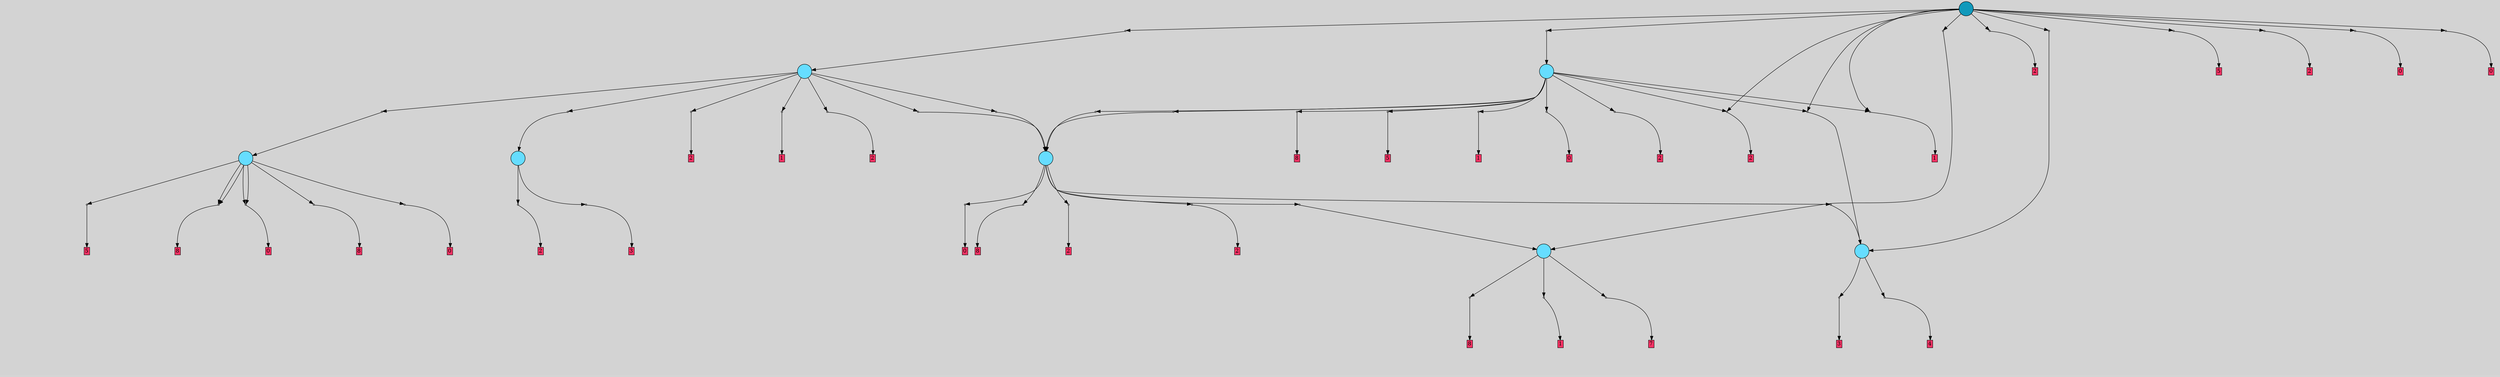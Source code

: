 // File exported with GEGELATI v1.3.1
// On the 2024-04-14 07:28:36
// With the File::TPGGraphDotExporter
digraph{
	graph[pad = "0.212, 0.055" bgcolor = lightgray]
	node[shape=circle style = filled label = ""]
		T2 [fillcolor="#66ddff"]
		T3 [fillcolor="#66ddff"]
		T7 [fillcolor="#66ddff"]
		T81 [fillcolor="#66ddff"]
		T159 [fillcolor="#66ddff"]
		T254 [fillcolor="#66ddff"]
		T311 [fillcolor="#66ddff"]
		T410 [fillcolor="#1199bb"]
		P20426 [fillcolor="#cccccc" shape=point] //
		I20426 [shape=box style=invis label="5|0&2|1#1|2#3|7#0|4&#92;n1|0&4|6#1|6#2|1#0|7&#92;n3|1&1|5#1|1#3|7#3|5&#92;n6|7&4|2#0|6#3|6#2|2&#92;n0|6&2|5#2|2#2|6#3|6&#92;n1|4&0|1#0|3#3|0#1|5&#92;n4|1&3|4#1|6#1|6#2|1&#92;n4|1&1|5#4|4#0|0#4|4&#92;n3|5&0|7#4|5#1|3#0|6&#92;n"]
		P20426 -> I20426[style=invis]
		A11457 [fillcolor="#ff3366" shape=box margin=0.03 width=0 height=0 label="2"]
		T2 -> P20426 -> A11457
		P20427 [fillcolor="#cccccc" shape=point] //
		I20427 [shape=box style=invis label="5|1&2|5#3|6#0|3#1|3&#92;n7|0&4|3#0|1#0|7#2|1&#92;n3|4&1|5#3|5#0|3#2|7&#92;n5|6&1|3#3|2#0|2#0|3&#92;n4|2&4|3#4|7#2|0#2|0&#92;n5|1&2|2#4|2#1|6#2|6&#92;n4|2&2|0#3|7#1|1#1|0&#92;n6|6&3|6#3|0#2|5#1|0&#92;n7|7&4|6#4|0#3|2#2|3&#92;n"]
		P20427 -> I20427[style=invis]
		A11458 [fillcolor="#ff3366" shape=box margin=0.03 width=0 height=0 label="3"]
		T2 -> P20427 -> A11458
		P20428 [fillcolor="#cccccc" shape=point] //
		I20428 [shape=box style=invis label="2|2&0|1#3|6#2|3#1|3&#92;n7|1&3|6#3|3#2|2#1|6&#92;n5|6&2|3#0|0#3|2#0|1&#92;n4|7&1|0#2|4#4|0#0|4&#92;n4|5&0|3#3|4#3|4#3|3&#92;n1|2&2|7#3|3#1|5#3|1&#92;n"]
		P20428 -> I20428[style=invis]
		A11459 [fillcolor="#ff3366" shape=box margin=0.03 width=0 height=0 label="3"]
		T3 -> P20428 -> A11459
		P20429 [fillcolor="#cccccc" shape=point] //
		I20429 [shape=box style=invis label="7|6&1|0#1|3#2|6#0|6&#92;n2|2&1|1#4|4#0|0#4|0&#92;n4|0&4|0#4|5#1|6#3|0&#92;n3|3&1|1#1|1#1|5#3|7&#92;n"]
		P20429 -> I20429[style=invis]
		A11460 [fillcolor="#ff3366" shape=box margin=0.03 width=0 height=0 label="4"]
		T3 -> P20429 -> A11460
		P20430 [fillcolor="#cccccc" shape=point] //
		I20430 [shape=box style=invis label="3|7&1|4#2|0#4|5#2|4&#92;n2|0&4|0#3|1#3|3#1|6&#92;n4|3&0|3#0|0#1|6#0|0&#92;n6|7&1|3#0|5#1|4#0|7&#92;n7|0&4|1#0|0#2|4#0|1&#92;n1|0&1|5#3|4#1|6#2|3&#92;n0|1&0|7#4|5#0|3#3|4&#92;n1|0&2|5#2|3#2|3#3|1&#92;n5|3&1|1#2|5#4|2#2|7&#92;n6|7&0|2#0|0#0|3#1|2&#92;n"]
		P20430 -> I20430[style=invis]
		A11461 [fillcolor="#ff3366" shape=box margin=0.03 width=0 height=0 label="7"]
		T7 -> P20430 -> A11461
		P20431 [fillcolor="#cccccc" shape=point] //
		I20431 [shape=box style=invis label="1|0&1|0#0|6#2|5#1|0&#92;n0|5&0|2#4|3#3|3#3|2&#92;n6|2&3|5#4|4#2|6#4|2&#92;n6|6&4|4#2|1#4|5#0|1&#92;n2|1&2|0#0|4#3|6#0|2&#92;n"]
		P20431 -> I20431[style=invis]
		A11462 [fillcolor="#ff3366" shape=box margin=0.03 width=0 height=0 label="8"]
		T7 -> P20431 -> A11462
		P20432 [fillcolor="#cccccc" shape=point] //
		I20432 [shape=box style=invis label="0|1&2|3#2|1#0|4#1|2&#92;n"]
		P20432 -> I20432[style=invis]
		A11463 [fillcolor="#ff3366" shape=box margin=0.03 width=0 height=0 label="1"]
		T7 -> P20432 -> A11463
		P20433 [fillcolor="#cccccc" shape=point] //
		I20433 [shape=box style=invis label="1|1&0|1#3|7#4|6#0|5&#92;n0|0&1|6#3|2#1|4#2|2&#92;n3|4&1|3#2|2#2|7#0|7&#92;n1|7&3|4#3|6#2|2#2|4&#92;n"]
		P20433 -> I20433[style=invis]
		A11464 [fillcolor="#ff3366" shape=box margin=0.03 width=0 height=0 label="8"]
		T81 -> P20433 -> A11464
		P20434 [fillcolor="#cccccc" shape=point] //
		I20434 [shape=box style=invis label="5|7&1|7#1|3#2|2#2|6&#92;n7|7&2|7#3|5#3|7#2|6&#92;n2|4&4|3#2|1#4|0#1|6&#92;n5|5&2|7#3|0#1|2#3|3&#92;n7|2&0|5#0|7#4|3#4|4&#92;n7|4&0|5#2|0#4|4#1|3&#92;n2|2&4|3#4|4#1|7#1|0&#92;n1|5&4|3#3|4#0|0#2|4&#92;n2|0&2|5#2|6#1|3#3|6&#92;n0|1&0|2#2|5#1|7#1|0&#92;n"]
		P20434 -> I20434[style=invis]
		A11465 [fillcolor="#ff3366" shape=box margin=0.03 width=0 height=0 label="0"]
		T81 -> P20434 -> A11465
		P20435 [fillcolor="#cccccc" shape=point] //
		I20435 [shape=box style=invis label="3|0&2|0#1|4#3|5#4|7&#92;n3|7&2|4#3|0#1|6#4|5&#92;n3|1&1|2#0|7#0|4#0|1&#92;n2|0&0|7#2|5#2|6#4|4&#92;n"]
		P20435 -> I20435[style=invis]
		A11466 [fillcolor="#ff3366" shape=box margin=0.03 width=0 height=0 label="8"]
		T81 -> P20435 -> A11466
		T81 -> P20433
		P20436 [fillcolor="#cccccc" shape=point] //
		I20436 [shape=box style=invis label="7|4&1|6#0|1#4|5#1|5&#92;n4|1&4|7#0|1#3|2#1|7&#92;n4|0&1|0#1|6#2|4#2|1&#92;n5|1&0|4#4|6#2|3#3|3&#92;n6|5&2|2#1|3#2|4#0|0&#92;n4|0&2|2#1|5#3|2#0|0&#92;n7|3&1|1#2|1#2|6#2|1&#92;n"]
		P20436 -> I20436[style=invis]
		A11467 [fillcolor="#ff3366" shape=box margin=0.03 width=0 height=0 label="0"]
		T81 -> P20436 -> A11467
		T81 -> P20434
		P20437 [fillcolor="#cccccc" shape=point] //
		I20437 [shape=box style=invis label="4|0&2|6#1|1#1|2#4|2&#92;n0|6&1|5#2|0#3|5#2|2&#92;n0|7&4|4#3|2#4|7#2|4&#92;n1|2&4|3#4|0#1|1#0|0&#92;n0|1&2|2#1|4#3|1#1|6&#92;n6|6&1|0#0|5#2|1#4|5&#92;n5|2&1|1#1|6#2|0#4|0&#92;n5|7&2|1#4|6#1|4#0|3&#92;n"]
		P20437 -> I20437[style=invis]
		A11468 [fillcolor="#ff3366" shape=box margin=0.03 width=0 height=0 label="5"]
		T81 -> P20437 -> A11468
		P20438 [fillcolor="#cccccc" shape=point] //
		I20438 [shape=box style=invis label="0|4&3|6#1|0#4|5#1|4&#92;n2|1&3|2#0|1#0|3#0|4&#92;n0|0&0|6#3|3#0|7#3|5&#92;n4|2&4|3#1|7#4|1#0|0&#92;n0|4&4|5#0|7#2|0#2|3&#92;n6|3&1|2#2|1#1|6#4|7&#92;n1|5&1|2#1|6#4|6#4|6&#92;n6|3&2|1#1|3#0|7#2|7&#92;n"]
		P20438 -> I20438[style=invis]
		A11469 [fillcolor="#ff3366" shape=box margin=0.03 width=0 height=0 label="0"]
		T159 -> P20438 -> A11469
		P20439 [fillcolor="#cccccc" shape=point] //
		I20439 [shape=box style=invis label="6|2&0|4#2|7#2|6#0|5&#92;n2|6&0|7#4|7#2|7#4|3&#92;n3|5&2|0#0|6#0|1#2|4&#92;n2|5&4|2#1|7#4|0#1|7&#92;n2|0&1|5#3|0#2|2#3|6&#92;n5|3&0|7#2|2#4|6#4|2&#92;n"]
		P20439 -> I20439[style=invis]
		T159 -> P20439 -> T3
		P20440 [fillcolor="#cccccc" shape=point] //
		I20440 [shape=box style=invis label="0|3&2|6#2|6#2|6#2|6&#92;n1|0&3|0#0|7#0|4#2|7&#92;n7|6&4|6#2|1#2|1#2|7&#92;n0|5&0|3#1|3#1|4#0|0&#92;n"]
		P20440 -> I20440[style=invis]
		A11470 [fillcolor="#ff3366" shape=box margin=0.03 width=0 height=0 label="8"]
		T159 -> P20440 -> A11470
		P20441 [fillcolor="#cccccc" shape=point] //
		I20441 [shape=box style=invis label="1|0&4|6#1|6#2|1#0|7&#92;n0|3&1|0#2|2#3|4#3|5&#92;n5|0&3|2#0|4#3|3#2|5&#92;n3|1&1|5#1|1#3|7#3|5&#92;n5|6&3|4#2|5#2|6#3|4&#92;n6|7&4|2#0|6#4|1#2|2&#92;n2|0&4|6#3|5#0|5#4|3&#92;n4|5&0|0#3|0#1|1#0|3&#92;n"]
		P20441 -> I20441[style=invis]
		A11471 [fillcolor="#ff3366" shape=box margin=0.03 width=0 height=0 label="2"]
		T159 -> P20441 -> A11471
		P20442 [fillcolor="#cccccc" shape=point] //
		I20442 [shape=box style=invis label="1|2&0|2#2|3#0|2#2|5&#92;n2|6&4|4#1|6#2|1#3|2&#92;n5|1&2|0#3|3#2|6#2|2&#92;n4|1&0|5#0|0#2|5#1|4&#92;n4|0&3|7#1|2#4|5#0|5&#92;n"]
		P20442 -> I20442[style=invis]
		T159 -> P20442 -> T7
		P20443 [fillcolor="#cccccc" shape=point] //
		I20443 [shape=box style=invis label="0|3&1|0#2|2#3|4#3|5&#92;n5|0&3|2#0|4#3|3#2|5&#92;n5|6&3|4#2|5#2|6#3|4&#92;n3|5&1|5#1|1#3|7#3|5&#92;n2|2&0|4#2|3#1|5#4|4&#92;n6|7&4|2#0|6#4|1#2|2&#92;n2|0&4|6#3|5#0|5#4|3&#92;n4|5&0|0#3|0#1|1#0|3&#92;n"]
		P20443 -> I20443[style=invis]
		A11472 [fillcolor="#ff3366" shape=box margin=0.03 width=0 height=0 label="2"]
		T159 -> P20443 -> A11472
		P20444 [fillcolor="#cccccc" shape=point] //
		I20444 [shape=box style=invis label="4|7&3|1#3|6#0|2#3|1&#92;n4|5&0|0#3|0#1|7#0|3&#92;n5|0&2|2#2|1#0|4#4|5&#92;n5|2&3|4#2|6#2|6#0|4&#92;n4|3&0|3#1|7#1|3#0|5&#92;n"]
		P20444 -> I20444[style=invis]
		A11473 [fillcolor="#ff3366" shape=box margin=0.03 width=0 height=0 label="2"]
		T254 -> P20444 -> A11473
		P20445 [fillcolor="#cccccc" shape=point] //
		I20445 [shape=box style=invis label="2|5&1|2#1|7#4|0#1|7&#92;n2|6&0|7#4|7#2|7#4|3&#92;n6|2&0|4#2|7#2|6#0|5&#92;n3|5&2|1#0|6#0|1#2|4&#92;n2|0&1|5#3|0#2|2#3|6&#92;n6|3&1|1#1|7#2|1#2|5&#92;n"]
		P20445 -> I20445[style=invis]
		T254 -> P20445 -> T3
		P20446 [fillcolor="#cccccc" shape=point] //
		I20446 [shape=box style=invis label="4|0&2|2#4|2#0|1#2|3&#92;n"]
		P20446 -> I20446[style=invis]
		A11474 [fillcolor="#ff3366" shape=box margin=0.03 width=0 height=0 label="5"]
		T254 -> P20446 -> A11474
		P20447 [fillcolor="#cccccc" shape=point] //
		I20447 [shape=box style=invis label="3|7&4|4#2|0#4|1#0|2&#92;n7|0&3|6#1|6#1|7#3|1&#92;n5|0&4|7#0|2#4|1#0|1&#92;n7|5&4|3#2|1#1|2#2|0&#92;n7|1&4|0#4|3#0|5#1|3&#92;n7|3&3|3#4|6#2|4#3|5&#92;n4|7&0|6#4|0#0|3#0|1&#92;n6|3&3|1#0|0#2|1#3|0&#92;n0|2&2|0#1|3#4|5#4|1&#92;n3|0&0|0#2|3#4|0#1|4&#92;n"]
		P20447 -> I20447[style=invis]
		A11475 [fillcolor="#ff3366" shape=box margin=0.03 width=0 height=0 label="1"]
		T254 -> P20447 -> A11475
		P20448 [fillcolor="#cccccc" shape=point] //
		I20448 [shape=box style=invis label="4|2&0|2#2|1#4|5#0|1&#92;n1|3&3|7#0|7#4|5#4|0&#92;n2|4&0|2#2|7#1|2#4|6&#92;n4|1&2|7#2|4#4|5#1|4&#92;n7|2&2|7#3|4#0|7#2|7&#92;n4|0&1|2#0|3#3|2#4|3&#92;n5|6&0|7#3|5#3|4#2|3&#92;n"]
		P20448 -> I20448[style=invis]
		T254 -> P20448 -> T159
		P20449 [fillcolor="#cccccc" shape=point] //
		I20449 [shape=box style=invis label="0|1&3|2#4|2#4|2#0|7&#92;n2|0&3|4#4|5#0|5#1|6&#92;n"]
		P20449 -> I20449[style=invis]
		A11476 [fillcolor="#ff3366" shape=box margin=0.03 width=0 height=0 label="1"]
		T254 -> P20449 -> A11476
		P20450 [fillcolor="#cccccc" shape=point] //
		I20450 [shape=box style=invis label="0|7&3|2#1|5#1|6#1|4&#92;n7|6&0|6#1|7#2|3#4|7&#92;n2|7&1|2#1|7#4|0#1|7&#92;n3|0&4|1#1|7#2|1#2|5&#92;n1|4&1|3#3|7#2|5#2|3&#92;n2|6&0|7#4|7#2|7#3|3&#92;n"]
		P20450 -> I20450[style=invis]
		A11477 [fillcolor="#ff3366" shape=box margin=0.03 width=0 height=0 label="0"]
		T254 -> P20450 -> A11477
		P20451 [fillcolor="#cccccc" shape=point] //
		I20451 [shape=box style=invis label="4|2&0|2#2|1#4|5#0|1&#92;n4|0&1|2#0|7#3|2#4|3&#92;n2|4&0|2#2|7#1|2#4|6&#92;n4|1&2|7#2|4#4|5#1|4&#92;n7|2&2|7#3|4#0|7#2|7&#92;n5|6&0|7#3|5#3|4#2|3&#92;n1|4&3|7#0|7#4|5#4|0&#92;n"]
		P20451 -> I20451[style=invis]
		T254 -> P20451 -> T159
		P20452 [fillcolor="#cccccc" shape=point] //
		I20452 [shape=box style=invis label="0|3&1|0#2|2#3|4#3|5&#92;n1|0&4|6#1|6#2|1#1|7&#92;n6|7&4|2#0|6#4|1#2|2&#92;n5|6&3|4#2|5#2|6#3|4&#92;n5|0&3|2#0|5#3|3#2|5&#92;n2|0&4|6#3|5#0|5#4|3&#92;n4|5&0|0#3|0#1|1#0|3&#92;n"]
		P20452 -> I20452[style=invis]
		A11478 [fillcolor="#ff3366" shape=box margin=0.03 width=0 height=0 label="2"]
		T254 -> P20452 -> A11478
		P20453 [fillcolor="#cccccc" shape=point] //
		I20453 [shape=box style=invis label="0|0&3|2#2|4#4|7#4|2&#92;n1|6&3|7#3|1#0|0#2|1&#92;n0|7&1|6#3|2#1|7#2|2&#92;n1|1&0|1#3|7#4|2#4|7&#92;n7|2&3|6#3|5#3|1#0|7&#92;n"]
		P20453 -> I20453[style=invis]
		A11479 [fillcolor="#ff3366" shape=box margin=0.03 width=0 height=0 label="8"]
		T254 -> P20453 -> A11479
		P20454 [fillcolor="#cccccc" shape=point] //
		I20454 [shape=box style=invis label="5|6&3|2#0|4#3|3#2|5&#92;n3|1&1|5#2|1#3|7#3|5&#92;n2|0&0|6#3|5#0|5#4|3&#92;n4|4&2|4#0|3#0|6#0|3&#92;n2|4&4|4#0|3#1|3#4|6&#92;n0|3&1|0#0|2#0|2#3|5&#92;n"]
		P20454 -> I20454[style=invis]
		A11480 [fillcolor="#ff3366" shape=box margin=0.03 width=0 height=0 label="2"]
		T311 -> P20454 -> A11480
		P20455 [fillcolor="#cccccc" shape=point] //
		I20455 [shape=box style=invis label="0|0&0|3#2|0#4|7#3|2&#92;n5|2&1|1#1|6#2|0#4|0&#92;n6|0&3|6#3|0#0|3#4|6&#92;n6|3&0|6#2|4#4|3#1|7&#92;n7|0&3|7#0|1#4|7#4|7&#92;n0|1&2|2#1|4#3|3#1|6&#92;n2|2&3|4#0|3#1|4#4|5&#92;n5|0&1|4#4|1#1|7#1|6&#92;n1|3&1|5#0|1#3|5#0|6&#92;n"]
		P20455 -> I20455[style=invis]
		T311 -> P20455 -> T81
		P20456 [fillcolor="#cccccc" shape=point] //
		I20456 [shape=box style=invis label="6|0&3|6#3|4#0|4#4|4&#92;n4|2&0|2#2|1#4|5#0|1&#92;n5|6&0|7#3|5#3|4#2|3&#92;n2|4&0|2#2|7#1|2#4|4&#92;n4|1&2|7#2|4#4|5#1|4&#92;n1|4&3|7#0|7#4|5#4|0&#92;n4|0&1|2#0|3#3|2#4|3&#92;n7|2&2|7#3|4#0|7#2|7&#92;n"]
		P20456 -> I20456[style=invis]
		T311 -> P20456 -> T159
		P20457 [fillcolor="#cccccc" shape=point] //
		I20457 [shape=box style=invis label="2|0&3|4#4|5#0|5#1|6&#92;n0|1&3|2#4|2#4|2#0|6&#92;n1|3&2|0#3|5#0|6#4|2&#92;n"]
		P20457 -> I20457[style=invis]
		A11481 [fillcolor="#ff3366" shape=box margin=0.03 width=0 height=0 label="1"]
		T311 -> P20457 -> A11481
		P20458 [fillcolor="#cccccc" shape=point] //
		I20458 [shape=box style=invis label="7|5&0|2#4|6#4|1#3|2&#92;n5|7&2|7#1|0#4|3#1|0&#92;n2|7&2|3#4|4#0|4#4|2&#92;n0|4&0|2#3|5#3|2#1|7&#92;n1|1&4|7#2|0#3|0#3|7&#92;n"]
		P20458 -> I20458[style=invis]
		T311 -> P20458 -> T2
		P20459 [fillcolor="#cccccc" shape=point] //
		I20459 [shape=box style=invis label="0|3&1|0#2|2#3|4#3|5&#92;n1|0&4|6#1|6#2|1#0|7&#92;n5|0&3|2#0|4#3|3#2|5&#92;n3|1&1|5#1|1#3|7#3|5&#92;n5|6&3|4#2|5#2|6#3|4&#92;n6|7&4|2#0|6#4|1#2|2&#92;n2|0&4|6#3|5#0|6#4|3&#92;n4|5&0|0#3|0#1|1#0|3&#92;n5|1&1|2#0|3#4|0#3|4&#92;n"]
		P20459 -> I20459[style=invis]
		A11482 [fillcolor="#ff3366" shape=box margin=0.03 width=0 height=0 label="2"]
		T311 -> P20459 -> A11482
		P20460 [fillcolor="#cccccc" shape=point] //
		I20460 [shape=box style=invis label="5|6&0|7#3|5#3|4#2|3&#92;n4|1&2|7#2|4#4|5#1|4&#92;n5|6&1|1#0|7#1|0#3|0&#92;n7|4&4|3#0|1#2|7#0|5&#92;n2|4&0|2#2|7#1|2#4|6&#92;n4|2&0|2#2|1#4|5#0|1&#92;n7|2&4|7#0|4#0|7#2|7&#92;n4|0&1|2#0|3#2|2#4|3&#92;n1|4&3|7#0|7#4|5#4|0&#92;n"]
		P20460 -> I20460[style=invis]
		T311 -> P20460 -> T159
		P20461 [fillcolor="#cccccc" shape=point] //
		I20461 [shape=box style=invis label="0|7&3|2#1|5#1|6#1|4&#92;n7|6&0|6#1|7#2|3#4|7&#92;n2|7&1|2#1|7#4|0#1|7&#92;n1|4&1|3#3|7#2|6#2|3&#92;n3|0&4|1#1|7#2|1#2|5&#92;n2|6&0|7#4|7#2|7#3|3&#92;n"]
		P20461 -> I20461[style=invis]
		T410 -> P20461 -> T254
		P20462 [fillcolor="#cccccc" shape=point] //
		I20462 [shape=box style=invis label="0|3&1|0#2|2#3|4#3|5&#92;n1|0&4|6#1|6#2|1#1|7&#92;n5|0&3|2#0|5#3|3#2|5&#92;n6|7&4|2#0|6#4|1#2|2&#92;n2|0&4|6#3|5#3|5#4|3&#92;n4|5&0|0#3|0#1|1#0|3&#92;n"]
		P20462 -> I20462[style=invis]
		A11483 [fillcolor="#ff3366" shape=box margin=0.03 width=0 height=0 label="2"]
		T410 -> P20462 -> A11483
		T410 -> P20449
		P20463 [fillcolor="#cccccc" shape=point] //
		I20463 [shape=box style=invis label="4|0&3|7#2|6#3|5#2|3&#92;n1|7&4|0#3|1#4|2#1|6&#92;n0|3&3|5#4|4#0|0#1|1&#92;n"]
		P20463 -> I20463[style=invis]
		A11484 [fillcolor="#ff3366" shape=box margin=0.03 width=0 height=0 label="5"]
		T410 -> P20463 -> A11484
		P20464 [fillcolor="#cccccc" shape=point] //
		I20464 [shape=box style=invis label="2|5&1|2#1|7#4|0#1|7&#92;n2|6&0|7#4|7#2|7#4|3&#92;n6|2&0|4#2|7#2|6#0|5&#92;n3|5&2|1#0|6#0|1#2|4&#92;n2|1&1|2#2|2#1|0#4|5&#92;n0|5&3|3#3|4#1|6#3|5&#92;n6|3&1|1#1|7#2|1#2|5&#92;n2|0&4|5#3|0#2|2#3|6&#92;n"]
		P20464 -> I20464[style=invis]
		T410 -> P20464 -> T3
		T410 -> P20445
		P20465 [fillcolor="#cccccc" shape=point] //
		I20465 [shape=box style=invis label="4|2&2|3#3|6#3|4#2|0&#92;n2|0&3|5#3|5#3|4#2|5&#92;n"]
		P20465 -> I20465[style=invis]
		T410 -> P20465 -> T7
		P20466 [fillcolor="#cccccc" shape=point] //
		I20466 [shape=box style=invis label="0|0&1|6#4|2#2|6#2|5&#92;n5|5&3|4#4|2#1|3#3|7&#92;n3|4&2|4#3|5#2|1#3|3&#92;n3|1&4|3#0|5#0|5#0|2&#92;n3|2&4|7#2|7#2|1#2|5&#92;n"]
		P20466 -> I20466[style=invis]
		T410 -> P20466 -> T311
		P20467 [fillcolor="#cccccc" shape=point] //
		I20467 [shape=box style=invis label="0|3&1|0#2|2#3|4#3|5&#92;n7|2&3|3#4|1#1|5#0|5&#92;n1|0&4|6#1|5#2|1#1|7&#92;n6|7&4|2#0|6#4|1#2|2&#92;n2|0&4|6#3|5#0|5#4|3&#92;n5|0&3|2#0|5#3|3#2|5&#92;n4|5&0|0#3|0#1|1#0|3&#92;n"]
		P20467 -> I20467[style=invis]
		A11485 [fillcolor="#ff3366" shape=box margin=0.03 width=0 height=0 label="2"]
		T410 -> P20467 -> A11485
		P20468 [fillcolor="#cccccc" shape=point] //
		I20468 [shape=box style=invis label="3|0&0|7#0|4#0|6#3|4&#92;n6|3&0|4#1|3#0|7#2|7&#92;n1|4&3|4#2|5#2|3#4|4&#92;n"]
		P20468 -> I20468[style=invis]
		A11486 [fillcolor="#ff3366" shape=box margin=0.03 width=0 height=0 label="0"]
		T410 -> P20468 -> A11486
		P20469 [fillcolor="#cccccc" shape=point] //
		I20469 [shape=box style=invis label="0|4&3|6#1|0#4|5#1|4&#92;n0|0&0|6#3|3#0|7#3|2&#92;n6|3&1|2#2|1#1|6#4|7&#92;n1|5&1|2#1|6#3|6#4|6&#92;n6|3&2|1#1|3#0|7#2|7&#92;n"]
		P20469 -> I20469[style=invis]
		A11487 [fillcolor="#ff3366" shape=box margin=0.03 width=0 height=0 label="0"]
		T410 -> P20469 -> A11487
		T410 -> P20444
		{ rank= same T410 }
}
